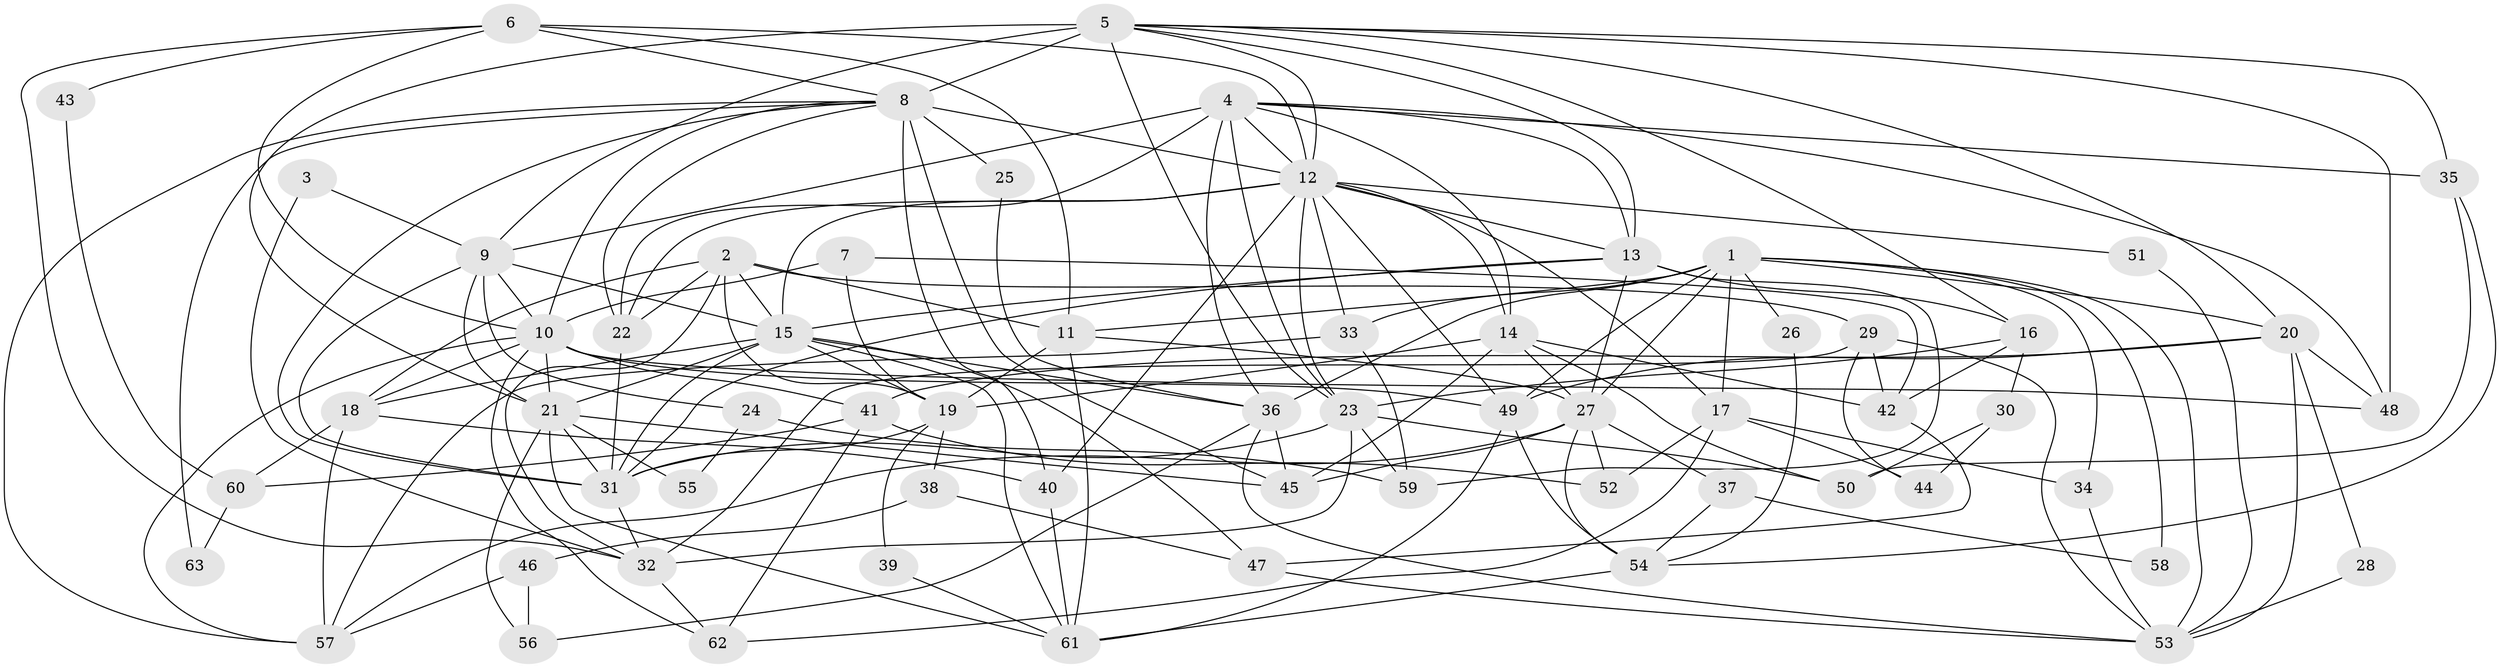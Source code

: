 // original degree distribution, {5: 0.15079365079365079, 2: 0.18253968253968253, 9: 0.015873015873015872, 3: 0.29365079365079366, 4: 0.18253968253968253, 6: 0.10317460317460317, 7: 0.06349206349206349, 8: 0.007936507936507936}
// Generated by graph-tools (version 1.1) at 2025/36/03/09/25 02:36:12]
// undirected, 63 vertices, 172 edges
graph export_dot {
graph [start="1"]
  node [color=gray90,style=filled];
  1;
  2;
  3;
  4;
  5;
  6;
  7;
  8;
  9;
  10;
  11;
  12;
  13;
  14;
  15;
  16;
  17;
  18;
  19;
  20;
  21;
  22;
  23;
  24;
  25;
  26;
  27;
  28;
  29;
  30;
  31;
  32;
  33;
  34;
  35;
  36;
  37;
  38;
  39;
  40;
  41;
  42;
  43;
  44;
  45;
  46;
  47;
  48;
  49;
  50;
  51;
  52;
  53;
  54;
  55;
  56;
  57;
  58;
  59;
  60;
  61;
  62;
  63;
  1 -- 11 [weight=1.0];
  1 -- 17 [weight=1.0];
  1 -- 20 [weight=1.0];
  1 -- 26 [weight=1.0];
  1 -- 27 [weight=1.0];
  1 -- 33 [weight=1.0];
  1 -- 34 [weight=1.0];
  1 -- 36 [weight=1.0];
  1 -- 49 [weight=1.0];
  1 -- 53 [weight=1.0];
  1 -- 58 [weight=1.0];
  2 -- 11 [weight=1.0];
  2 -- 15 [weight=1.0];
  2 -- 18 [weight=1.0];
  2 -- 19 [weight=1.0];
  2 -- 22 [weight=1.0];
  2 -- 29 [weight=1.0];
  2 -- 32 [weight=1.0];
  3 -- 9 [weight=1.0];
  3 -- 32 [weight=1.0];
  4 -- 9 [weight=1.0];
  4 -- 12 [weight=1.0];
  4 -- 13 [weight=1.0];
  4 -- 14 [weight=1.0];
  4 -- 22 [weight=1.0];
  4 -- 23 [weight=1.0];
  4 -- 35 [weight=1.0];
  4 -- 36 [weight=1.0];
  4 -- 48 [weight=1.0];
  5 -- 8 [weight=3.0];
  5 -- 9 [weight=2.0];
  5 -- 12 [weight=1.0];
  5 -- 13 [weight=1.0];
  5 -- 16 [weight=1.0];
  5 -- 20 [weight=1.0];
  5 -- 21 [weight=1.0];
  5 -- 23 [weight=1.0];
  5 -- 35 [weight=1.0];
  5 -- 48 [weight=1.0];
  6 -- 8 [weight=1.0];
  6 -- 10 [weight=1.0];
  6 -- 11 [weight=1.0];
  6 -- 12 [weight=1.0];
  6 -- 32 [weight=1.0];
  6 -- 43 [weight=1.0];
  7 -- 10 [weight=1.0];
  7 -- 19 [weight=1.0];
  7 -- 42 [weight=1.0];
  8 -- 10 [weight=1.0];
  8 -- 12 [weight=1.0];
  8 -- 22 [weight=1.0];
  8 -- 25 [weight=1.0];
  8 -- 31 [weight=1.0];
  8 -- 40 [weight=1.0];
  8 -- 45 [weight=1.0];
  8 -- 57 [weight=1.0];
  8 -- 63 [weight=1.0];
  9 -- 10 [weight=1.0];
  9 -- 15 [weight=1.0];
  9 -- 21 [weight=1.0];
  9 -- 24 [weight=1.0];
  9 -- 31 [weight=1.0];
  10 -- 18 [weight=1.0];
  10 -- 21 [weight=1.0];
  10 -- 41 [weight=1.0];
  10 -- 48 [weight=1.0];
  10 -- 49 [weight=1.0];
  10 -- 57 [weight=1.0];
  10 -- 62 [weight=1.0];
  11 -- 19 [weight=1.0];
  11 -- 27 [weight=2.0];
  11 -- 61 [weight=1.0];
  12 -- 13 [weight=1.0];
  12 -- 14 [weight=1.0];
  12 -- 15 [weight=2.0];
  12 -- 17 [weight=1.0];
  12 -- 22 [weight=1.0];
  12 -- 23 [weight=1.0];
  12 -- 33 [weight=1.0];
  12 -- 40 [weight=1.0];
  12 -- 49 [weight=1.0];
  12 -- 51 [weight=1.0];
  13 -- 15 [weight=1.0];
  13 -- 16 [weight=1.0];
  13 -- 27 [weight=1.0];
  13 -- 31 [weight=1.0];
  13 -- 59 [weight=1.0];
  14 -- 19 [weight=1.0];
  14 -- 27 [weight=2.0];
  14 -- 42 [weight=1.0];
  14 -- 45 [weight=1.0];
  14 -- 50 [weight=1.0];
  15 -- 18 [weight=1.0];
  15 -- 19 [weight=1.0];
  15 -- 21 [weight=1.0];
  15 -- 31 [weight=1.0];
  15 -- 36 [weight=1.0];
  15 -- 47 [weight=1.0];
  15 -- 61 [weight=1.0];
  16 -- 23 [weight=1.0];
  16 -- 30 [weight=1.0];
  16 -- 42 [weight=1.0];
  17 -- 34 [weight=1.0];
  17 -- 44 [weight=1.0];
  17 -- 52 [weight=1.0];
  17 -- 62 [weight=1.0];
  18 -- 40 [weight=1.0];
  18 -- 57 [weight=1.0];
  18 -- 60 [weight=1.0];
  19 -- 31 [weight=1.0];
  19 -- 38 [weight=1.0];
  19 -- 39 [weight=1.0];
  20 -- 28 [weight=1.0];
  20 -- 41 [weight=1.0];
  20 -- 48 [weight=1.0];
  20 -- 49 [weight=1.0];
  20 -- 53 [weight=1.0];
  21 -- 31 [weight=1.0];
  21 -- 45 [weight=1.0];
  21 -- 55 [weight=1.0];
  21 -- 56 [weight=1.0];
  21 -- 61 [weight=1.0];
  22 -- 31 [weight=1.0];
  23 -- 31 [weight=2.0];
  23 -- 32 [weight=3.0];
  23 -- 50 [weight=1.0];
  23 -- 59 [weight=1.0];
  24 -- 55 [weight=1.0];
  24 -- 59 [weight=1.0];
  25 -- 36 [weight=1.0];
  26 -- 54 [weight=1.0];
  27 -- 37 [weight=1.0];
  27 -- 45 [weight=1.0];
  27 -- 52 [weight=1.0];
  27 -- 54 [weight=1.0];
  27 -- 57 [weight=1.0];
  28 -- 53 [weight=1.0];
  29 -- 32 [weight=1.0];
  29 -- 42 [weight=1.0];
  29 -- 44 [weight=1.0];
  29 -- 53 [weight=1.0];
  30 -- 44 [weight=1.0];
  30 -- 50 [weight=1.0];
  31 -- 32 [weight=1.0];
  32 -- 62 [weight=1.0];
  33 -- 57 [weight=1.0];
  33 -- 59 [weight=1.0];
  34 -- 53 [weight=1.0];
  35 -- 50 [weight=1.0];
  35 -- 54 [weight=1.0];
  36 -- 45 [weight=1.0];
  36 -- 53 [weight=1.0];
  36 -- 56 [weight=1.0];
  37 -- 54 [weight=1.0];
  37 -- 58 [weight=1.0];
  38 -- 46 [weight=1.0];
  38 -- 47 [weight=1.0];
  39 -- 61 [weight=1.0];
  40 -- 61 [weight=1.0];
  41 -- 52 [weight=1.0];
  41 -- 60 [weight=1.0];
  41 -- 62 [weight=1.0];
  42 -- 47 [weight=1.0];
  43 -- 60 [weight=1.0];
  46 -- 56 [weight=1.0];
  46 -- 57 [weight=1.0];
  47 -- 53 [weight=1.0];
  49 -- 54 [weight=1.0];
  49 -- 61 [weight=1.0];
  51 -- 53 [weight=1.0];
  54 -- 61 [weight=1.0];
  60 -- 63 [weight=1.0];
}
